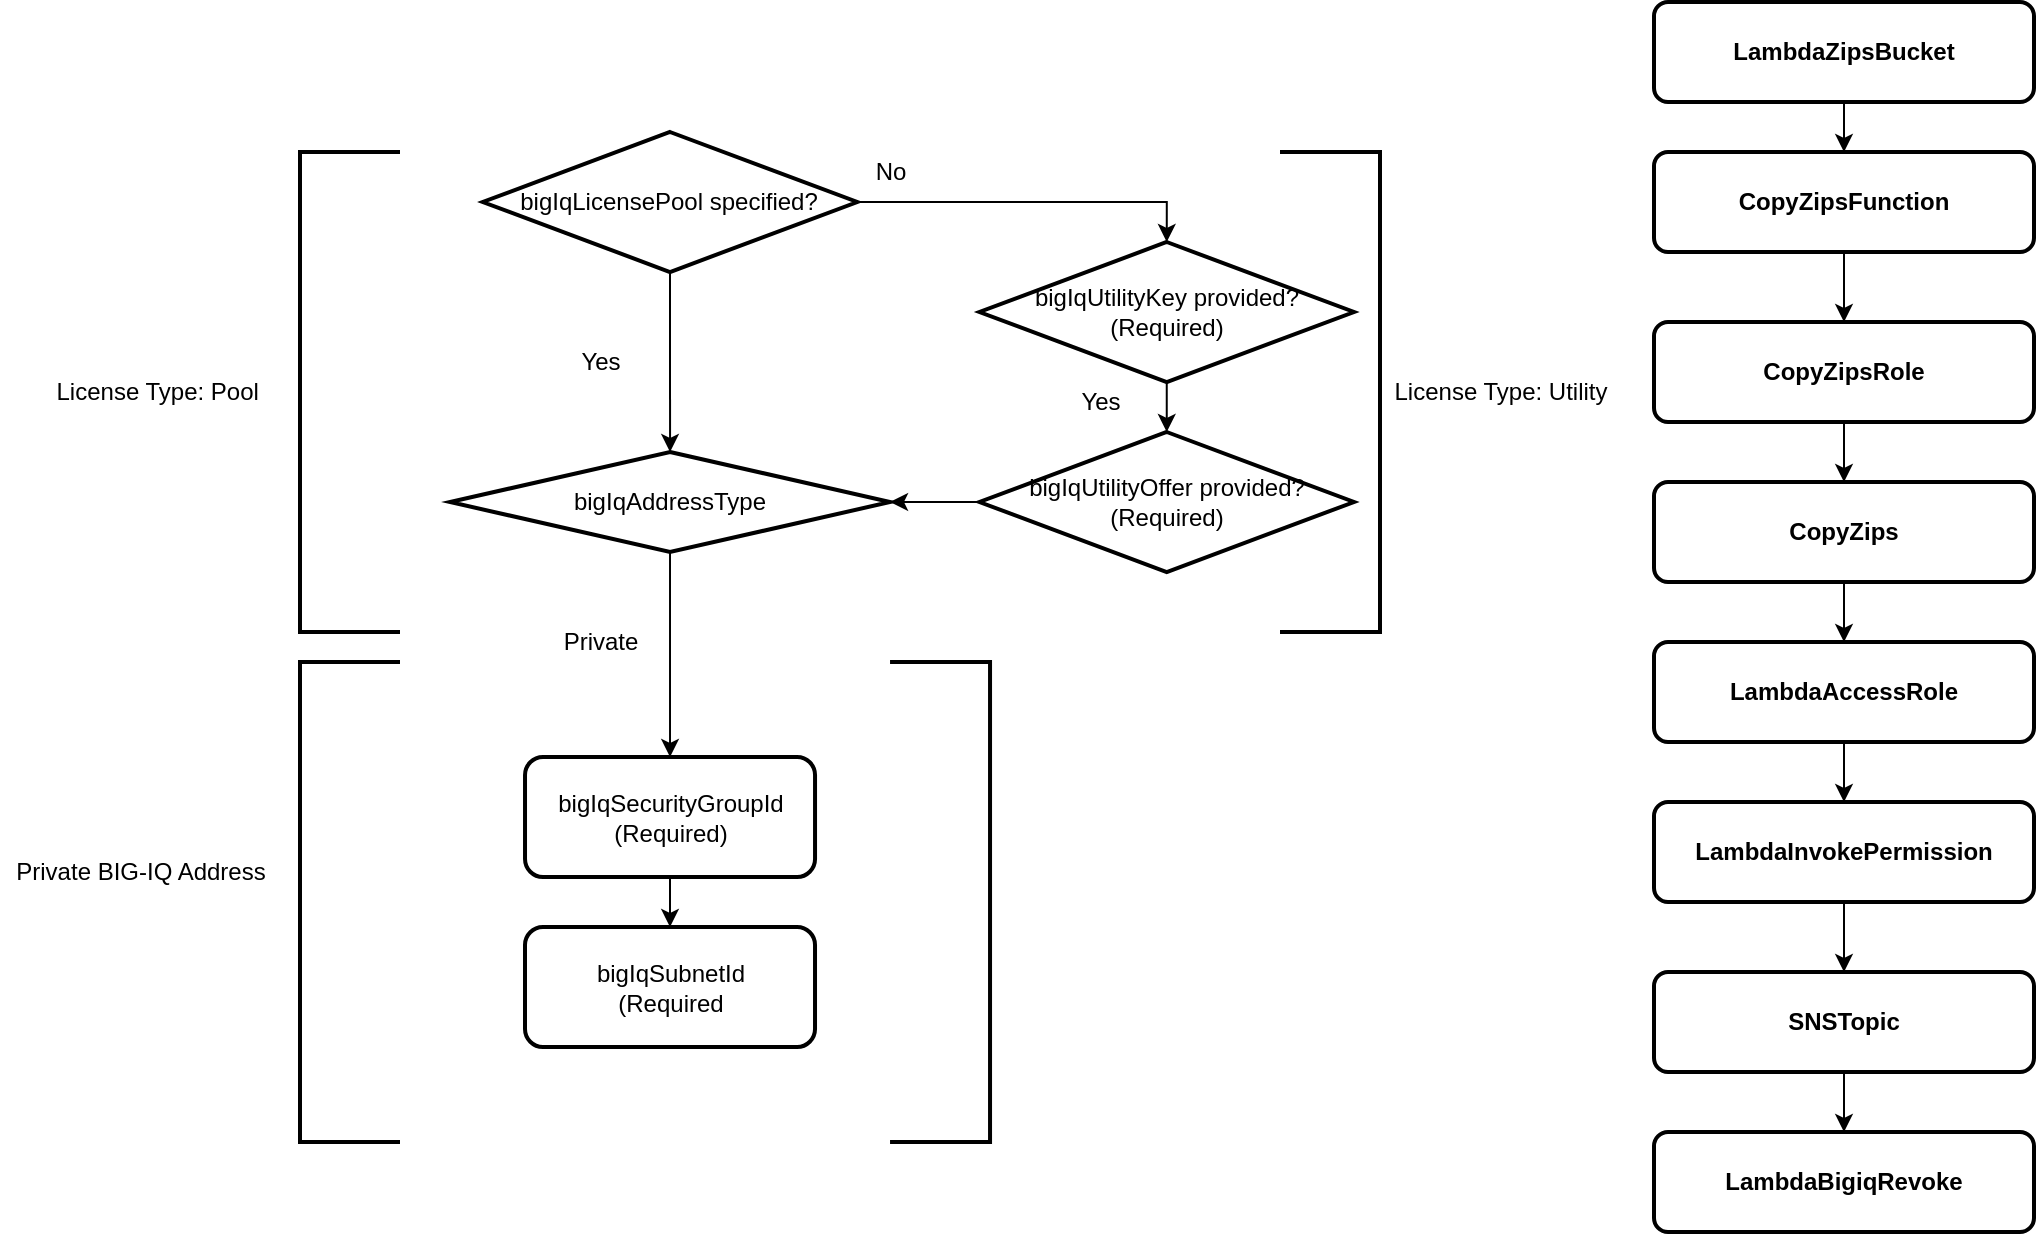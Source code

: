 <mxfile version="13.7.8" type="device"><diagram id="C5RBs43oDa-KdzZeNtuy" name="Page-1"><mxGraphModel dx="2577" dy="1040" grid="1" gridSize="10" guides="1" tooltips="1" connect="1" arrows="1" fold="1" page="1" pageScale="1" pageWidth="827" pageHeight="1169" math="0" shadow="0"><root><mxCell id="WIyWlLk6GJQsqaUBKTNV-0"/><mxCell id="WIyWlLk6GJQsqaUBKTNV-1" parent="WIyWlLk6GJQsqaUBKTNV-0"/><mxCell id="21N1PAqLZpphjchyWxUG-17" style="edgeStyle=orthogonalEdgeStyle;rounded=0;orthogonalLoop=1;jettySize=auto;html=1;exitX=0.5;exitY=1;exitDx=0;exitDy=0;exitPerimeter=0;entryX=0.5;entryY=0;entryDx=0;entryDy=0;" parent="WIyWlLk6GJQsqaUBKTNV-1" source="21N1PAqLZpphjchyWxUG-1" target="21N1PAqLZpphjchyWxUG-10" edge="1"><mxGeometry relative="1" as="geometry"/></mxCell><mxCell id="21N1PAqLZpphjchyWxUG-26" style="edgeStyle=orthogonalEdgeStyle;rounded=0;orthogonalLoop=1;jettySize=auto;html=1;exitX=1;exitY=0.5;exitDx=0;exitDy=0;exitPerimeter=0;entryX=0.5;entryY=0;entryDx=0;entryDy=0;entryPerimeter=0;" parent="WIyWlLk6GJQsqaUBKTNV-1" source="21N1PAqLZpphjchyWxUG-1" target="21N1PAqLZpphjchyWxUG-25" edge="1"><mxGeometry relative="1" as="geometry"/></mxCell><mxCell id="21N1PAqLZpphjchyWxUG-1" value="bigIqLicensePool specified?" style="strokeWidth=2;html=1;shape=mxgraph.flowchart.decision;whiteSpace=wrap;" parent="WIyWlLk6GJQsqaUBKTNV-1" vertex="1"><mxGeometry x="-171.62" y="175" width="187.25" height="70" as="geometry"/></mxCell><mxCell id="21N1PAqLZpphjchyWxUG-6" style="edgeStyle=orthogonalEdgeStyle;rounded=0;orthogonalLoop=1;jettySize=auto;html=1;exitX=0.5;exitY=1;exitDx=0;exitDy=0;entryX=0.5;entryY=0;entryDx=0;entryDy=0;" parent="WIyWlLk6GJQsqaUBKTNV-1" source="21N1PAqLZpphjchyWxUG-3" target="21N1PAqLZpphjchyWxUG-5" edge="1"><mxGeometry relative="1" as="geometry"/></mxCell><mxCell id="21N1PAqLZpphjchyWxUG-3" value="&lt;b&gt;LambdaZipsBucket&lt;/b&gt;" style="rounded=1;whiteSpace=wrap;html=1;absoluteArcSize=1;arcSize=14;strokeWidth=2;" parent="WIyWlLk6GJQsqaUBKTNV-1" vertex="1"><mxGeometry x="414.0" y="110" width="190" height="50" as="geometry"/></mxCell><mxCell id="21N1PAqLZpphjchyWxUG-34" style="edgeStyle=orthogonalEdgeStyle;rounded=0;orthogonalLoop=1;jettySize=auto;html=1;exitX=0.5;exitY=1;exitDx=0;exitDy=0;entryX=0.5;entryY=0;entryDx=0;entryDy=0;" parent="WIyWlLk6GJQsqaUBKTNV-1" source="21N1PAqLZpphjchyWxUG-5" target="21N1PAqLZpphjchyWxUG-33" edge="1"><mxGeometry relative="1" as="geometry"/></mxCell><mxCell id="21N1PAqLZpphjchyWxUG-5" value="&lt;b&gt;CopyZipsFunction&lt;/b&gt;" style="rounded=1;whiteSpace=wrap;html=1;absoluteArcSize=1;arcSize=14;strokeWidth=2;" parent="WIyWlLk6GJQsqaUBKTNV-1" vertex="1"><mxGeometry x="414.0" y="185" width="190" height="50" as="geometry"/></mxCell><mxCell id="F7mkud11hq5XZYmTi60j-14" style="edgeStyle=orthogonalEdgeStyle;rounded=0;orthogonalLoop=1;jettySize=auto;html=1;entryX=0.5;entryY=0;entryDx=0;entryDy=0;" edge="1" parent="WIyWlLk6GJQsqaUBKTNV-1" source="21N1PAqLZpphjchyWxUG-10" target="F7mkud11hq5XZYmTi60j-12"><mxGeometry relative="1" as="geometry"/></mxCell><mxCell id="21N1PAqLZpphjchyWxUG-10" value="bigIqAddressType" style="rounded=1;whiteSpace=wrap;html=1;shape=mxgraph.flowchart.decision;absoluteArcSize=1;arcSize=14;strokeWidth=2;" parent="WIyWlLk6GJQsqaUBKTNV-1" vertex="1"><mxGeometry x="-187.98" y="335" width="220" height="50" as="geometry"/></mxCell><mxCell id="21N1PAqLZpphjchyWxUG-15" value="" style="strokeWidth=2;html=1;shape=mxgraph.flowchart.annotation_1;align=left;pointerEvents=1;" parent="WIyWlLk6GJQsqaUBKTNV-1" vertex="1"><mxGeometry x="-263" y="185" width="50" height="240" as="geometry"/></mxCell><mxCell id="21N1PAqLZpphjchyWxUG-16" value="License Type: Pool&amp;nbsp;" style="text;html=1;align=center;verticalAlign=middle;resizable=0;points=[];autosize=1;" parent="WIyWlLk6GJQsqaUBKTNV-1" vertex="1"><mxGeometry x="-393" y="295" width="120" height="20" as="geometry"/></mxCell><mxCell id="2" value="Yes" style="text;html=1;align=center;verticalAlign=middle;resizable=0;points=[];autosize=1;" parent="WIyWlLk6GJQsqaUBKTNV-1" vertex="1"><mxGeometry x="-133" y="280" width="40" height="20" as="geometry"/></mxCell><mxCell id="21N1PAqLZpphjchyWxUG-19" value="" style="strokeWidth=2;html=1;shape=mxgraph.flowchart.annotation_1;align=left;pointerEvents=1;direction=west;" parent="WIyWlLk6GJQsqaUBKTNV-1" vertex="1"><mxGeometry x="227" y="185" width="50" height="240" as="geometry"/></mxCell><mxCell id="21N1PAqLZpphjchyWxUG-24" value="No" style="text;html=1;align=center;verticalAlign=middle;resizable=0;points=[];autosize=1;" parent="WIyWlLk6GJQsqaUBKTNV-1" vertex="1"><mxGeometry x="17" y="185" width="30" height="20" as="geometry"/></mxCell><mxCell id="21N1PAqLZpphjchyWxUG-28" style="edgeStyle=orthogonalEdgeStyle;rounded=0;orthogonalLoop=1;jettySize=auto;html=1;exitX=0.5;exitY=1;exitDx=0;exitDy=0;exitPerimeter=0;entryX=0.5;entryY=0;entryDx=0;entryDy=0;entryPerimeter=0;" parent="WIyWlLk6GJQsqaUBKTNV-1" source="21N1PAqLZpphjchyWxUG-25" target="21N1PAqLZpphjchyWxUG-27" edge="1"><mxGeometry relative="1" as="geometry"/></mxCell><mxCell id="21N1PAqLZpphjchyWxUG-25" value="bigIqUtilityKey provided?&lt;br&gt;(Required)" style="strokeWidth=2;html=1;shape=mxgraph.flowchart.decision;whiteSpace=wrap;" parent="WIyWlLk6GJQsqaUBKTNV-1" vertex="1"><mxGeometry x="76.75" y="230" width="187.25" height="70" as="geometry"/></mxCell><mxCell id="F7mkud11hq5XZYmTi60j-19" style="edgeStyle=orthogonalEdgeStyle;rounded=0;orthogonalLoop=1;jettySize=auto;html=1;exitX=0;exitY=0.5;exitDx=0;exitDy=0;exitPerimeter=0;entryX=1;entryY=0.5;entryDx=0;entryDy=0;entryPerimeter=0;" edge="1" parent="WIyWlLk6GJQsqaUBKTNV-1" source="21N1PAqLZpphjchyWxUG-27" target="21N1PAqLZpphjchyWxUG-10"><mxGeometry relative="1" as="geometry"/></mxCell><mxCell id="21N1PAqLZpphjchyWxUG-27" value="bigIqUtilityOffer provided?&lt;br&gt;(Required)" style="strokeWidth=2;html=1;shape=mxgraph.flowchart.decision;whiteSpace=wrap;" parent="WIyWlLk6GJQsqaUBKTNV-1" vertex="1"><mxGeometry x="76.75" y="325" width="187.25" height="70" as="geometry"/></mxCell><mxCell id="21N1PAqLZpphjchyWxUG-29" value="Yes" style="text;html=1;align=center;verticalAlign=middle;resizable=0;points=[];autosize=1;" parent="WIyWlLk6GJQsqaUBKTNV-1" vertex="1"><mxGeometry x="117" y="300" width="40" height="20" as="geometry"/></mxCell><mxCell id="21N1PAqLZpphjchyWxUG-31" value="License Type: Utility" style="text;html=1;align=center;verticalAlign=middle;resizable=0;points=[];autosize=1;" parent="WIyWlLk6GJQsqaUBKTNV-1" vertex="1"><mxGeometry x="277" y="295" width="120" height="20" as="geometry"/></mxCell><mxCell id="21N1PAqLZpphjchyWxUG-36" style="edgeStyle=orthogonalEdgeStyle;rounded=0;orthogonalLoop=1;jettySize=auto;html=1;exitX=0.5;exitY=1;exitDx=0;exitDy=0;entryX=0.5;entryY=0;entryDx=0;entryDy=0;" parent="WIyWlLk6GJQsqaUBKTNV-1" source="21N1PAqLZpphjchyWxUG-33" target="21N1PAqLZpphjchyWxUG-35" edge="1"><mxGeometry relative="1" as="geometry"/></mxCell><mxCell id="21N1PAqLZpphjchyWxUG-33" value="&lt;b&gt;CopyZipsRole&lt;/b&gt;" style="rounded=1;whiteSpace=wrap;html=1;absoluteArcSize=1;arcSize=14;strokeWidth=2;" parent="WIyWlLk6GJQsqaUBKTNV-1" vertex="1"><mxGeometry x="414.0" y="270" width="190" height="50" as="geometry"/></mxCell><mxCell id="21N1PAqLZpphjchyWxUG-41" style="edgeStyle=orthogonalEdgeStyle;rounded=0;orthogonalLoop=1;jettySize=auto;html=1;exitX=0.5;exitY=1;exitDx=0;exitDy=0;entryX=0.5;entryY=0;entryDx=0;entryDy=0;" parent="WIyWlLk6GJQsqaUBKTNV-1" source="21N1PAqLZpphjchyWxUG-35" target="21N1PAqLZpphjchyWxUG-37" edge="1"><mxGeometry relative="1" as="geometry"/></mxCell><mxCell id="21N1PAqLZpphjchyWxUG-35" value="&lt;b&gt;CopyZips&lt;/b&gt;" style="rounded=1;whiteSpace=wrap;html=1;absoluteArcSize=1;arcSize=14;strokeWidth=2;" parent="WIyWlLk6GJQsqaUBKTNV-1" vertex="1"><mxGeometry x="414.0" y="350" width="190" height="50" as="geometry"/></mxCell><mxCell id="21N1PAqLZpphjchyWxUG-42" style="edgeStyle=orthogonalEdgeStyle;rounded=0;orthogonalLoop=1;jettySize=auto;html=1;exitX=0.5;exitY=1;exitDx=0;exitDy=0;entryX=0.5;entryY=0;entryDx=0;entryDy=0;" parent="WIyWlLk6GJQsqaUBKTNV-1" source="21N1PAqLZpphjchyWxUG-37" target="21N1PAqLZpphjchyWxUG-38" edge="1"><mxGeometry relative="1" as="geometry"/></mxCell><mxCell id="21N1PAqLZpphjchyWxUG-37" value="&lt;b&gt;LambdaAccessRole&lt;/b&gt;" style="rounded=1;whiteSpace=wrap;html=1;absoluteArcSize=1;arcSize=14;strokeWidth=2;" parent="WIyWlLk6GJQsqaUBKTNV-1" vertex="1"><mxGeometry x="414.0" y="430" width="190" height="50" as="geometry"/></mxCell><mxCell id="F7mkud11hq5XZYmTi60j-8" style="edgeStyle=orthogonalEdgeStyle;rounded=0;orthogonalLoop=1;jettySize=auto;html=1;entryX=0.5;entryY=0;entryDx=0;entryDy=0;" edge="1" parent="WIyWlLk6GJQsqaUBKTNV-1" source="21N1PAqLZpphjchyWxUG-38" target="F7mkud11hq5XZYmTi60j-3"><mxGeometry relative="1" as="geometry"/></mxCell><mxCell id="21N1PAqLZpphjchyWxUG-38" value="&lt;b&gt;LambdaInvokePermission&lt;/b&gt;" style="rounded=1;whiteSpace=wrap;html=1;absoluteArcSize=1;arcSize=14;strokeWidth=2;" parent="WIyWlLk6GJQsqaUBKTNV-1" vertex="1"><mxGeometry x="414.0" y="510" width="190" height="50" as="geometry"/></mxCell><mxCell id="F7mkud11hq5XZYmTi60j-10" style="edgeStyle=orthogonalEdgeStyle;rounded=0;orthogonalLoop=1;jettySize=auto;html=1;exitX=0.5;exitY=1;exitDx=0;exitDy=0;entryX=0.5;entryY=0;entryDx=0;entryDy=0;" edge="1" parent="WIyWlLk6GJQsqaUBKTNV-1" source="F7mkud11hq5XZYmTi60j-3" target="F7mkud11hq5XZYmTi60j-4"><mxGeometry relative="1" as="geometry"/></mxCell><mxCell id="F7mkud11hq5XZYmTi60j-3" value="&lt;b&gt;SNSTopic&lt;/b&gt;" style="rounded=1;whiteSpace=wrap;html=1;absoluteArcSize=1;arcSize=14;strokeWidth=2;" vertex="1" parent="WIyWlLk6GJQsqaUBKTNV-1"><mxGeometry x="414.0" y="595" width="190" height="50" as="geometry"/></mxCell><mxCell id="F7mkud11hq5XZYmTi60j-4" value="&lt;b&gt;LambdaBigiqRevoke&lt;/b&gt;" style="rounded=1;whiteSpace=wrap;html=1;absoluteArcSize=1;arcSize=14;strokeWidth=2;" vertex="1" parent="WIyWlLk6GJQsqaUBKTNV-1"><mxGeometry x="414.0" y="675" width="190" height="50" as="geometry"/></mxCell><mxCell id="F7mkud11hq5XZYmTi60j-18" style="edgeStyle=orthogonalEdgeStyle;rounded=0;orthogonalLoop=1;jettySize=auto;html=1;entryX=0.5;entryY=0;entryDx=0;entryDy=0;" edge="1" parent="WIyWlLk6GJQsqaUBKTNV-1" source="F7mkud11hq5XZYmTi60j-12" target="F7mkud11hq5XZYmTi60j-17"><mxGeometry relative="1" as="geometry"/></mxCell><mxCell id="F7mkud11hq5XZYmTi60j-12" value="bigIqSecurityGroupId&lt;br&gt;(Required)" style="rounded=1;whiteSpace=wrap;html=1;strokeWidth=2;" vertex="1" parent="WIyWlLk6GJQsqaUBKTNV-1"><mxGeometry x="-150.49" y="487.5" width="145.01" height="60" as="geometry"/></mxCell><mxCell id="F7mkud11hq5XZYmTi60j-15" value="Private" style="text;html=1;resizable=0;autosize=1;align=center;verticalAlign=middle;points=[];fillColor=none;strokeColor=none;rounded=0;" vertex="1" parent="WIyWlLk6GJQsqaUBKTNV-1"><mxGeometry x="-138" y="420" width="50" height="20" as="geometry"/></mxCell><mxCell id="F7mkud11hq5XZYmTi60j-17" value="bigIqSubnetId&lt;br&gt;(Required" style="rounded=1;whiteSpace=wrap;html=1;strokeWidth=2;" vertex="1" parent="WIyWlLk6GJQsqaUBKTNV-1"><mxGeometry x="-150.5" y="572.5" width="145.01" height="60" as="geometry"/></mxCell><mxCell id="F7mkud11hq5XZYmTi60j-20" value="" style="strokeWidth=2;html=1;shape=mxgraph.flowchart.annotation_1;align=left;pointerEvents=1;" vertex="1" parent="WIyWlLk6GJQsqaUBKTNV-1"><mxGeometry x="-263" y="440" width="50" height="240" as="geometry"/></mxCell><mxCell id="F7mkud11hq5XZYmTi60j-21" value="" style="strokeWidth=2;html=1;shape=mxgraph.flowchart.annotation_1;align=left;pointerEvents=1;direction=west;" vertex="1" parent="WIyWlLk6GJQsqaUBKTNV-1"><mxGeometry x="32.02" y="440" width="50" height="240" as="geometry"/></mxCell><mxCell id="F7mkud11hq5XZYmTi60j-22" value="Private BIG-IQ Address" style="text;html=1;align=center;verticalAlign=middle;resizable=0;points=[];autosize=1;" vertex="1" parent="WIyWlLk6GJQsqaUBKTNV-1"><mxGeometry x="-413" y="535" width="140" height="20" as="geometry"/></mxCell></root></mxGraphModel></diagram></mxfile>